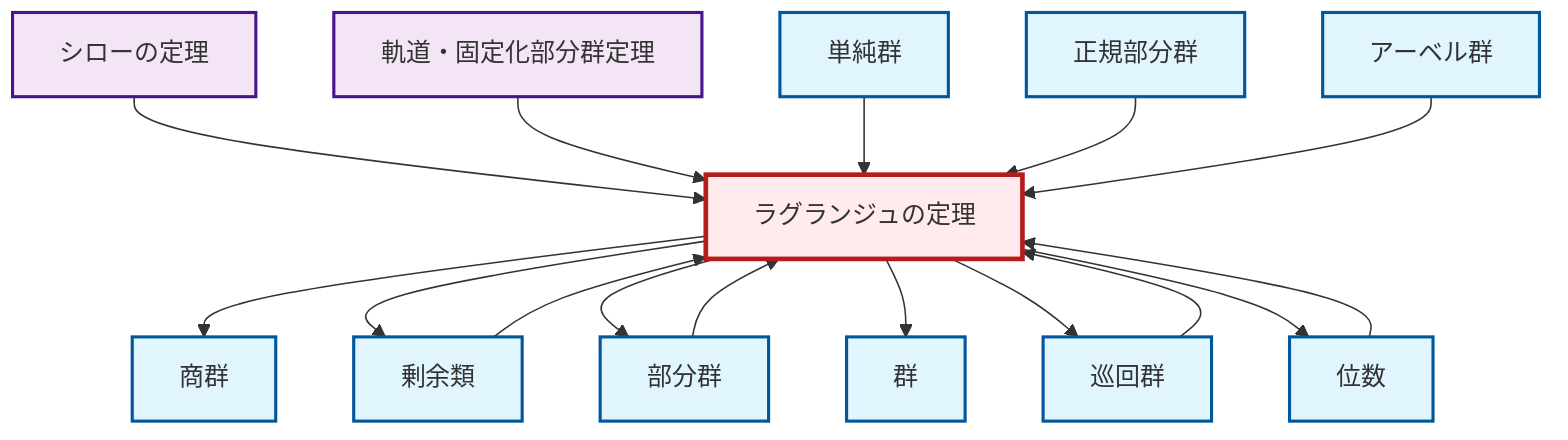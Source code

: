 graph TD
    classDef definition fill:#e1f5fe,stroke:#01579b,stroke-width:2px
    classDef theorem fill:#f3e5f5,stroke:#4a148c,stroke-width:2px
    classDef axiom fill:#fff3e0,stroke:#e65100,stroke-width:2px
    classDef example fill:#e8f5e9,stroke:#1b5e20,stroke-width:2px
    classDef current fill:#ffebee,stroke:#b71c1c,stroke-width:3px
    thm-lagrange["ラグランジュの定理"]:::theorem
    def-cyclic-group["巡回群"]:::definition
    thm-orbit-stabilizer["軌道・固定化部分群定理"]:::theorem
    def-group["群"]:::definition
    def-simple-group["単純群"]:::definition
    def-abelian-group["アーベル群"]:::definition
    def-normal-subgroup["正規部分群"]:::definition
    def-coset["剰余類"]:::definition
    thm-sylow["シローの定理"]:::theorem
    def-order["位数"]:::definition
    def-quotient-group["商群"]:::definition
    def-subgroup["部分群"]:::definition
    thm-sylow --> thm-lagrange
    thm-orbit-stabilizer --> thm-lagrange
    thm-lagrange --> def-quotient-group
    thm-lagrange --> def-coset
    def-coset --> thm-lagrange
    def-simple-group --> thm-lagrange
    thm-lagrange --> def-subgroup
    def-order --> thm-lagrange
    thm-lagrange --> def-group
    thm-lagrange --> def-cyclic-group
    def-cyclic-group --> thm-lagrange
    def-normal-subgroup --> thm-lagrange
    def-abelian-group --> thm-lagrange
    def-subgroup --> thm-lagrange
    thm-lagrange --> def-order
    class thm-lagrange current